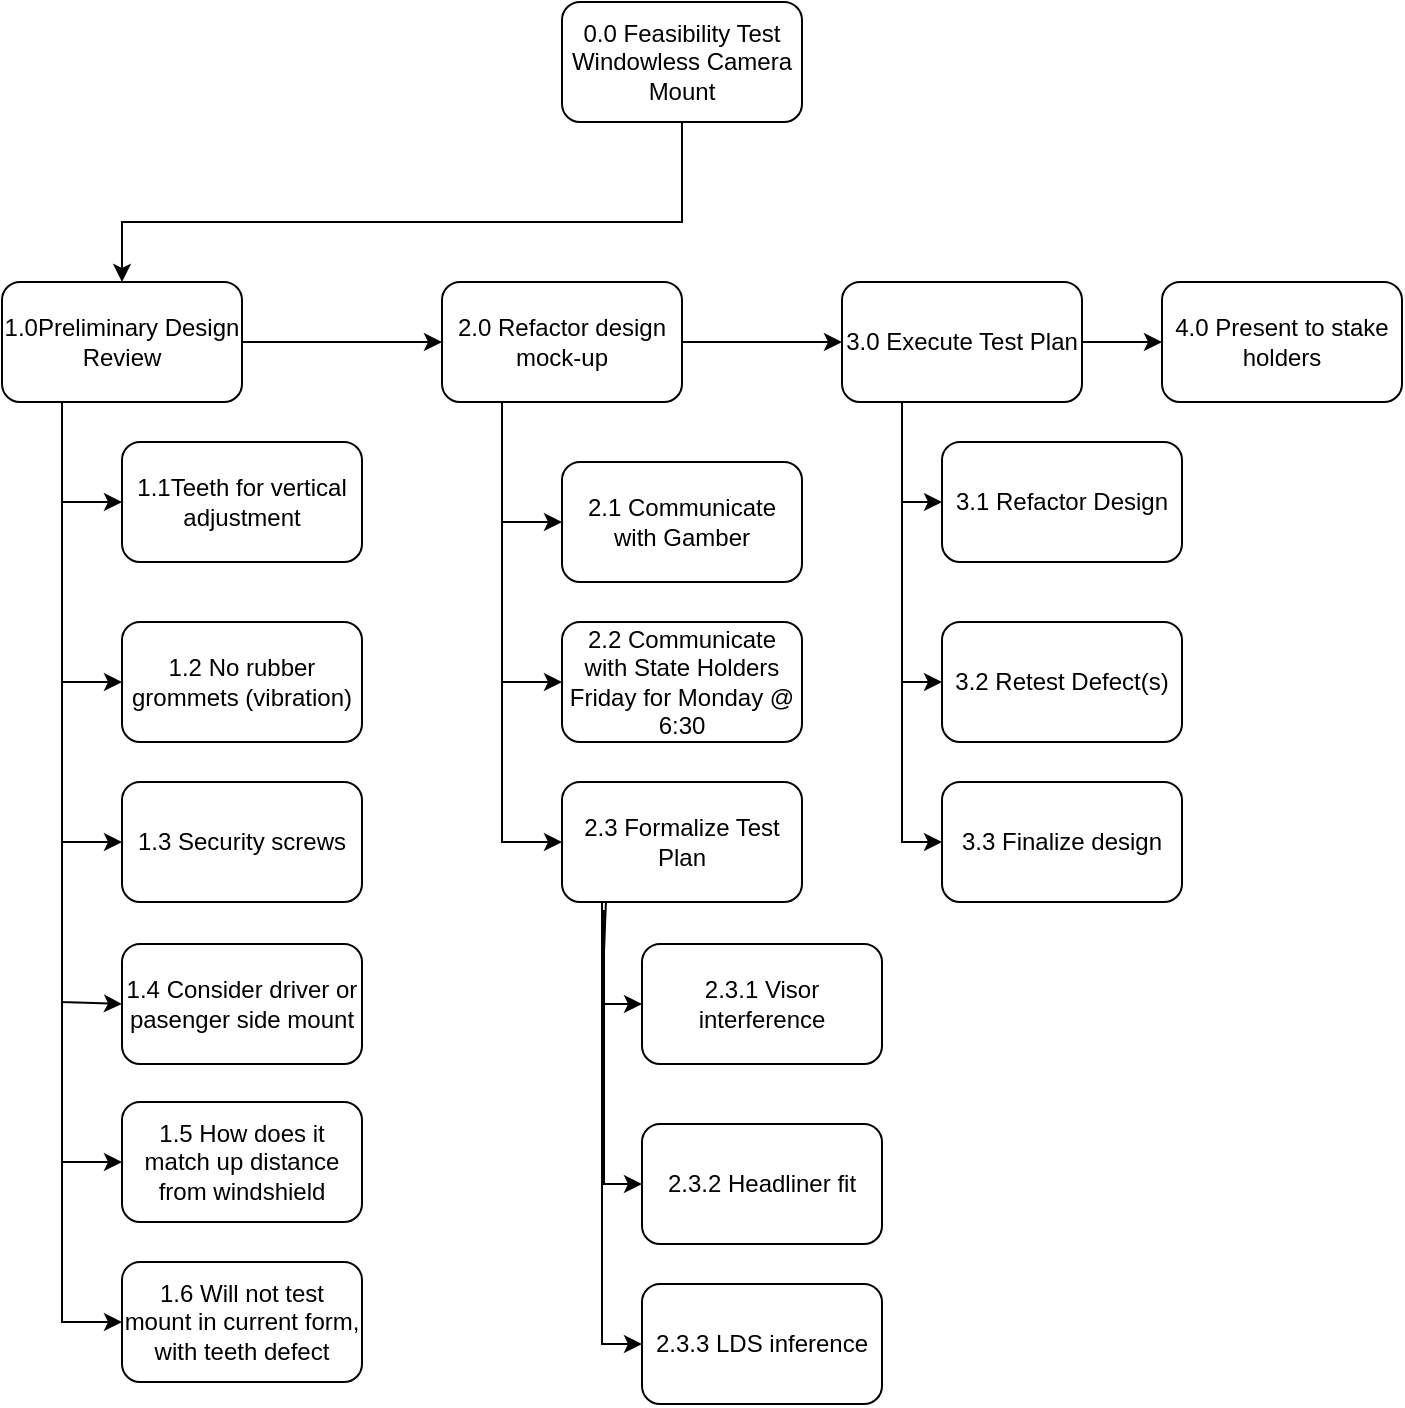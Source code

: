 <mxfile version="20.5.3" type="github">
  <diagram id="sLS-73hQYP4_PXArHwRC" name="Page-1">
    <mxGraphModel dx="1422" dy="762" grid="1" gridSize="10" guides="1" tooltips="1" connect="1" arrows="1" fold="1" page="1" pageScale="1" pageWidth="850" pageHeight="1100" math="0" shadow="0">
      <root>
        <mxCell id="0" />
        <mxCell id="1" parent="0" />
        <mxCell id="aQyrfLhu9ppQ08sMnFnw-1" value="0.0 Feasibility Test Windowless Camera Mount" style="rounded=1;whiteSpace=wrap;html=1;" vertex="1" parent="1">
          <mxGeometry x="380" y="90" width="120" height="60" as="geometry" />
        </mxCell>
        <mxCell id="aQyrfLhu9ppQ08sMnFnw-2" value="1.0Preliminary Design Review" style="rounded=1;whiteSpace=wrap;html=1;" vertex="1" parent="1">
          <mxGeometry x="100" y="230" width="120" height="60" as="geometry" />
        </mxCell>
        <mxCell id="aQyrfLhu9ppQ08sMnFnw-3" value="2.3 Formalize Test Plan" style="rounded=1;whiteSpace=wrap;html=1;" vertex="1" parent="1">
          <mxGeometry x="380" y="480" width="120" height="60" as="geometry" />
        </mxCell>
        <mxCell id="aQyrfLhu9ppQ08sMnFnw-4" value="3.0 Execute Test Plan" style="rounded=1;whiteSpace=wrap;html=1;" vertex="1" parent="1">
          <mxGeometry x="520" y="230" width="120" height="60" as="geometry" />
        </mxCell>
        <mxCell id="aQyrfLhu9ppQ08sMnFnw-5" value="2.0 Refactor design mock-up" style="rounded=1;whiteSpace=wrap;html=1;" vertex="1" parent="1">
          <mxGeometry x="320" y="230" width="120" height="60" as="geometry" />
        </mxCell>
        <mxCell id="aQyrfLhu9ppQ08sMnFnw-6" value="2.1 Communicate with Gamber" style="rounded=1;whiteSpace=wrap;html=1;" vertex="1" parent="1">
          <mxGeometry x="380" y="320" width="120" height="60" as="geometry" />
        </mxCell>
        <mxCell id="aQyrfLhu9ppQ08sMnFnw-7" value="" style="endArrow=classic;html=1;rounded=0;exitX=1;exitY=0.5;exitDx=0;exitDy=0;entryX=0;entryY=0.5;entryDx=0;entryDy=0;" edge="1" parent="1" source="aQyrfLhu9ppQ08sMnFnw-2" target="aQyrfLhu9ppQ08sMnFnw-5">
          <mxGeometry width="50" height="50" relative="1" as="geometry">
            <mxPoint x="400" y="380" as="sourcePoint" />
            <mxPoint x="450" y="330" as="targetPoint" />
          </mxGeometry>
        </mxCell>
        <mxCell id="aQyrfLhu9ppQ08sMnFnw-8" value="2.2 Communicate with State Holders Friday for Monday @ 6:30" style="rounded=1;whiteSpace=wrap;html=1;" vertex="1" parent="1">
          <mxGeometry x="380" y="400" width="120" height="60" as="geometry" />
        </mxCell>
        <mxCell id="aQyrfLhu9ppQ08sMnFnw-9" value="3.1 Refactor Design" style="rounded=1;whiteSpace=wrap;html=1;" vertex="1" parent="1">
          <mxGeometry x="570" y="310" width="120" height="60" as="geometry" />
        </mxCell>
        <mxCell id="aQyrfLhu9ppQ08sMnFnw-10" value="3.2 Retest Defect(s)" style="rounded=1;whiteSpace=wrap;html=1;" vertex="1" parent="1">
          <mxGeometry x="570" y="400" width="120" height="60" as="geometry" />
        </mxCell>
        <mxCell id="aQyrfLhu9ppQ08sMnFnw-11" value="4.0 Present to stake holders" style="rounded=1;whiteSpace=wrap;html=1;" vertex="1" parent="1">
          <mxGeometry x="680" y="230" width="120" height="60" as="geometry" />
        </mxCell>
        <mxCell id="aQyrfLhu9ppQ08sMnFnw-12" value="3.3 Finalize design" style="rounded=1;whiteSpace=wrap;html=1;" vertex="1" parent="1">
          <mxGeometry x="570" y="480" width="120" height="60" as="geometry" />
        </mxCell>
        <mxCell id="aQyrfLhu9ppQ08sMnFnw-13" value="1.1Teeth for vertical adjustment" style="rounded=1;whiteSpace=wrap;html=1;" vertex="1" parent="1">
          <mxGeometry x="160" y="310" width="120" height="60" as="geometry" />
        </mxCell>
        <mxCell id="aQyrfLhu9ppQ08sMnFnw-14" value="1.2 No rubber grommets (vibration)" style="rounded=1;whiteSpace=wrap;html=1;" vertex="1" parent="1">
          <mxGeometry x="160" y="400" width="120" height="60" as="geometry" />
        </mxCell>
        <mxCell id="aQyrfLhu9ppQ08sMnFnw-15" value="1.3 Security screws" style="rounded=1;whiteSpace=wrap;html=1;" vertex="1" parent="1">
          <mxGeometry x="160" y="480" width="120" height="60" as="geometry" />
        </mxCell>
        <mxCell id="aQyrfLhu9ppQ08sMnFnw-16" value="2.3.1 Visor interference" style="rounded=1;whiteSpace=wrap;html=1;" vertex="1" parent="1">
          <mxGeometry x="420" y="561.02" width="120" height="60" as="geometry" />
        </mxCell>
        <mxCell id="aQyrfLhu9ppQ08sMnFnw-17" value="2.3.2 Headliner fit" style="rounded=1;whiteSpace=wrap;html=1;" vertex="1" parent="1">
          <mxGeometry x="420" y="651.02" width="120" height="60" as="geometry" />
        </mxCell>
        <mxCell id="aQyrfLhu9ppQ08sMnFnw-18" value="2.3.3 LDS inference" style="rounded=1;whiteSpace=wrap;html=1;" vertex="1" parent="1">
          <mxGeometry x="420" y="731.02" width="120" height="60" as="geometry" />
        </mxCell>
        <mxCell id="aQyrfLhu9ppQ08sMnFnw-19" value="" style="endArrow=classic;html=1;rounded=0;exitX=0.25;exitY=1;exitDx=0;exitDy=0;entryX=0;entryY=0.5;entryDx=0;entryDy=0;" edge="1" parent="1" source="aQyrfLhu9ppQ08sMnFnw-2" target="aQyrfLhu9ppQ08sMnFnw-13">
          <mxGeometry width="50" height="50" relative="1" as="geometry">
            <mxPoint x="400" y="250" as="sourcePoint" />
            <mxPoint x="450" y="200" as="targetPoint" />
            <Array as="points">
              <mxPoint x="130" y="340" />
            </Array>
          </mxGeometry>
        </mxCell>
        <mxCell id="aQyrfLhu9ppQ08sMnFnw-20" value="" style="endArrow=classic;html=1;rounded=0;exitX=0.25;exitY=1;exitDx=0;exitDy=0;entryX=0;entryY=0.5;entryDx=0;entryDy=0;" edge="1" parent="1" source="aQyrfLhu9ppQ08sMnFnw-2" target="aQyrfLhu9ppQ08sMnFnw-14">
          <mxGeometry width="50" height="50" relative="1" as="geometry">
            <mxPoint x="400" y="250" as="sourcePoint" />
            <mxPoint x="450" y="200" as="targetPoint" />
            <Array as="points">
              <mxPoint x="130" y="430" />
            </Array>
          </mxGeometry>
        </mxCell>
        <mxCell id="aQyrfLhu9ppQ08sMnFnw-21" value="" style="endArrow=classic;html=1;rounded=0;exitX=0.25;exitY=1;exitDx=0;exitDy=0;entryX=0;entryY=0.5;entryDx=0;entryDy=0;" edge="1" parent="1" source="aQyrfLhu9ppQ08sMnFnw-2" target="aQyrfLhu9ppQ08sMnFnw-15">
          <mxGeometry width="50" height="50" relative="1" as="geometry">
            <mxPoint x="400" y="250" as="sourcePoint" />
            <mxPoint x="150" y="510" as="targetPoint" />
            <Array as="points">
              <mxPoint x="130" y="510" />
            </Array>
          </mxGeometry>
        </mxCell>
        <mxCell id="aQyrfLhu9ppQ08sMnFnw-23" value="" style="endArrow=classic;html=1;rounded=0;exitX=0.25;exitY=1;exitDx=0;exitDy=0;entryX=0;entryY=0.5;entryDx=0;entryDy=0;" edge="1" parent="1" source="aQyrfLhu9ppQ08sMnFnw-5" target="aQyrfLhu9ppQ08sMnFnw-6">
          <mxGeometry width="50" height="50" relative="1" as="geometry">
            <mxPoint x="400" y="540" as="sourcePoint" />
            <mxPoint x="450" y="490" as="targetPoint" />
            <Array as="points">
              <mxPoint x="350" y="350" />
            </Array>
          </mxGeometry>
        </mxCell>
        <mxCell id="aQyrfLhu9ppQ08sMnFnw-24" value="" style="endArrow=classic;html=1;rounded=0;exitX=0.25;exitY=1;exitDx=0;exitDy=0;entryX=0;entryY=0.5;entryDx=0;entryDy=0;" edge="1" parent="1" source="aQyrfLhu9ppQ08sMnFnw-5" target="aQyrfLhu9ppQ08sMnFnw-8">
          <mxGeometry width="50" height="50" relative="1" as="geometry">
            <mxPoint x="400" y="540" as="sourcePoint" />
            <mxPoint x="450" y="490" as="targetPoint" />
            <Array as="points">
              <mxPoint x="350" y="430" />
            </Array>
          </mxGeometry>
        </mxCell>
        <mxCell id="aQyrfLhu9ppQ08sMnFnw-25" value="" style="endArrow=classic;html=1;rounded=0;exitX=0.25;exitY=1;exitDx=0;exitDy=0;entryX=0;entryY=0.5;entryDx=0;entryDy=0;" edge="1" parent="1" source="aQyrfLhu9ppQ08sMnFnw-5" target="aQyrfLhu9ppQ08sMnFnw-3">
          <mxGeometry width="50" height="50" relative="1" as="geometry">
            <mxPoint x="400" y="540" as="sourcePoint" />
            <mxPoint x="450" y="490" as="targetPoint" />
            <Array as="points">
              <mxPoint x="350" y="510" />
            </Array>
          </mxGeometry>
        </mxCell>
        <mxCell id="aQyrfLhu9ppQ08sMnFnw-26" value="" style="endArrow=classic;html=1;rounded=0;entryX=0;entryY=0.5;entryDx=0;entryDy=0;exitX=0.183;exitY=1;exitDx=0;exitDy=0;exitPerimeter=0;" edge="1" parent="1" source="aQyrfLhu9ppQ08sMnFnw-3" target="aQyrfLhu9ppQ08sMnFnw-16">
          <mxGeometry width="50" height="50" relative="1" as="geometry">
            <mxPoint x="400" y="840" as="sourcePoint" />
            <mxPoint x="450" y="790" as="targetPoint" />
            <Array as="points">
              <mxPoint x="400" y="591" />
            </Array>
          </mxGeometry>
        </mxCell>
        <mxCell id="aQyrfLhu9ppQ08sMnFnw-27" value="" style="endArrow=classic;html=1;rounded=0;entryX=0;entryY=0.5;entryDx=0;entryDy=0;exitX=0.175;exitY=1.067;exitDx=0;exitDy=0;exitPerimeter=0;" edge="1" parent="1" source="aQyrfLhu9ppQ08sMnFnw-3" target="aQyrfLhu9ppQ08sMnFnw-17">
          <mxGeometry width="50" height="50" relative="1" as="geometry">
            <mxPoint x="400" y="800" as="sourcePoint" />
            <mxPoint x="450" y="790" as="targetPoint" />
            <Array as="points">
              <mxPoint x="401" y="681" />
            </Array>
          </mxGeometry>
        </mxCell>
        <mxCell id="aQyrfLhu9ppQ08sMnFnw-28" value="" style="endArrow=classic;html=1;rounded=0;entryX=0;entryY=0.5;entryDx=0;entryDy=0;" edge="1" parent="1" target="aQyrfLhu9ppQ08sMnFnw-18">
          <mxGeometry width="50" height="50" relative="1" as="geometry">
            <mxPoint x="400" y="540" as="sourcePoint" />
            <mxPoint x="450" y="521.02" as="targetPoint" />
            <Array as="points">
              <mxPoint x="400" y="761" />
            </Array>
          </mxGeometry>
        </mxCell>
        <mxCell id="aQyrfLhu9ppQ08sMnFnw-30" value="" style="endArrow=classic;html=1;rounded=0;exitX=0.25;exitY=1;exitDx=0;exitDy=0;entryX=0;entryY=0.5;entryDx=0;entryDy=0;" edge="1" parent="1" source="aQyrfLhu9ppQ08sMnFnw-4" target="aQyrfLhu9ppQ08sMnFnw-9">
          <mxGeometry width="50" height="50" relative="1" as="geometry">
            <mxPoint x="400" y="840" as="sourcePoint" />
            <mxPoint x="450" y="790" as="targetPoint" />
            <Array as="points">
              <mxPoint x="550" y="340" />
            </Array>
          </mxGeometry>
        </mxCell>
        <mxCell id="aQyrfLhu9ppQ08sMnFnw-31" value="" style="endArrow=classic;html=1;rounded=0;exitX=0.25;exitY=1;exitDx=0;exitDy=0;entryX=0;entryY=0.5;entryDx=0;entryDy=0;" edge="1" parent="1" source="aQyrfLhu9ppQ08sMnFnw-4" target="aQyrfLhu9ppQ08sMnFnw-10">
          <mxGeometry width="50" height="50" relative="1" as="geometry">
            <mxPoint x="400" y="840" as="sourcePoint" />
            <mxPoint x="450" y="790" as="targetPoint" />
            <Array as="points">
              <mxPoint x="550" y="430" />
            </Array>
          </mxGeometry>
        </mxCell>
        <mxCell id="aQyrfLhu9ppQ08sMnFnw-35" value="" style="endArrow=classic;html=1;rounded=0;exitX=0.25;exitY=1;exitDx=0;exitDy=0;entryX=0;entryY=0.5;entryDx=0;entryDy=0;" edge="1" parent="1" source="aQyrfLhu9ppQ08sMnFnw-4" target="aQyrfLhu9ppQ08sMnFnw-12">
          <mxGeometry width="50" height="50" relative="1" as="geometry">
            <mxPoint x="560" y="300" as="sourcePoint" />
            <mxPoint x="580" y="440" as="targetPoint" />
            <Array as="points">
              <mxPoint x="550" y="510" />
            </Array>
          </mxGeometry>
        </mxCell>
        <mxCell id="aQyrfLhu9ppQ08sMnFnw-36" value="" style="endArrow=classic;html=1;rounded=0;exitX=1;exitY=0.5;exitDx=0;exitDy=0;entryX=0;entryY=0.5;entryDx=0;entryDy=0;" edge="1" parent="1" source="aQyrfLhu9ppQ08sMnFnw-4" target="aQyrfLhu9ppQ08sMnFnw-11">
          <mxGeometry width="50" height="50" relative="1" as="geometry">
            <mxPoint x="400" y="390" as="sourcePoint" />
            <mxPoint x="450" y="340" as="targetPoint" />
          </mxGeometry>
        </mxCell>
        <mxCell id="aQyrfLhu9ppQ08sMnFnw-37" value="" style="endArrow=classic;html=1;rounded=0;exitX=1;exitY=0.5;exitDx=0;exitDy=0;entryX=0;entryY=0.5;entryDx=0;entryDy=0;" edge="1" parent="1" source="aQyrfLhu9ppQ08sMnFnw-5" target="aQyrfLhu9ppQ08sMnFnw-4">
          <mxGeometry width="50" height="50" relative="1" as="geometry">
            <mxPoint x="400" y="590" as="sourcePoint" />
            <mxPoint x="450" y="540" as="targetPoint" />
          </mxGeometry>
        </mxCell>
        <mxCell id="aQyrfLhu9ppQ08sMnFnw-40" value="1.4 Consider driver or pasenger side mount" style="rounded=1;whiteSpace=wrap;html=1;" vertex="1" parent="1">
          <mxGeometry x="160" y="561" width="120" height="60" as="geometry" />
        </mxCell>
        <mxCell id="aQyrfLhu9ppQ08sMnFnw-41" value="1.5 How does it match up distance from windshield" style="rounded=1;whiteSpace=wrap;html=1;" vertex="1" parent="1">
          <mxGeometry x="160" y="640" width="120" height="60" as="geometry" />
        </mxCell>
        <mxCell id="aQyrfLhu9ppQ08sMnFnw-42" value="1.6 Will not test mount in current form, with teeth defect" style="rounded=1;whiteSpace=wrap;html=1;" vertex="1" parent="1">
          <mxGeometry x="160" y="720" width="120" height="60" as="geometry" />
        </mxCell>
        <mxCell id="aQyrfLhu9ppQ08sMnFnw-43" value="" style="endArrow=classic;html=1;rounded=0;exitX=0.25;exitY=1;exitDx=0;exitDy=0;entryX=0;entryY=0.5;entryDx=0;entryDy=0;" edge="1" parent="1" source="aQyrfLhu9ppQ08sMnFnw-2" target="aQyrfLhu9ppQ08sMnFnw-40">
          <mxGeometry width="50" height="50" relative="1" as="geometry">
            <mxPoint x="90" y="350" as="sourcePoint" />
            <mxPoint x="140" y="300" as="targetPoint" />
            <Array as="points">
              <mxPoint x="130" y="590" />
            </Array>
          </mxGeometry>
        </mxCell>
        <mxCell id="aQyrfLhu9ppQ08sMnFnw-44" value="" style="endArrow=classic;html=1;rounded=0;entryX=0;entryY=0.5;entryDx=0;entryDy=0;" edge="1" parent="1" target="aQyrfLhu9ppQ08sMnFnw-41">
          <mxGeometry width="50" height="50" relative="1" as="geometry">
            <mxPoint x="130" y="290" as="sourcePoint" />
            <mxPoint x="460" y="500" as="targetPoint" />
            <Array as="points">
              <mxPoint x="130" y="670" />
            </Array>
          </mxGeometry>
        </mxCell>
        <mxCell id="aQyrfLhu9ppQ08sMnFnw-45" value="" style="endArrow=classic;html=1;rounded=0;entryX=0;entryY=0.5;entryDx=0;entryDy=0;" edge="1" parent="1" target="aQyrfLhu9ppQ08sMnFnw-42">
          <mxGeometry width="50" height="50" relative="1" as="geometry">
            <mxPoint x="130" y="290" as="sourcePoint" />
            <mxPoint x="460" y="500" as="targetPoint" />
            <Array as="points">
              <mxPoint x="130" y="750" />
            </Array>
          </mxGeometry>
        </mxCell>
        <mxCell id="aQyrfLhu9ppQ08sMnFnw-46" value="" style="endArrow=classic;html=1;rounded=0;exitX=0.5;exitY=1;exitDx=0;exitDy=0;entryX=0.5;entryY=0;entryDx=0;entryDy=0;" edge="1" parent="1" source="aQyrfLhu9ppQ08sMnFnw-1" target="aQyrfLhu9ppQ08sMnFnw-2">
          <mxGeometry width="50" height="50" relative="1" as="geometry">
            <mxPoint x="330" y="530" as="sourcePoint" />
            <mxPoint x="380" y="480" as="targetPoint" />
            <Array as="points">
              <mxPoint x="440" y="200" />
              <mxPoint x="160" y="200" />
            </Array>
          </mxGeometry>
        </mxCell>
      </root>
    </mxGraphModel>
  </diagram>
</mxfile>
